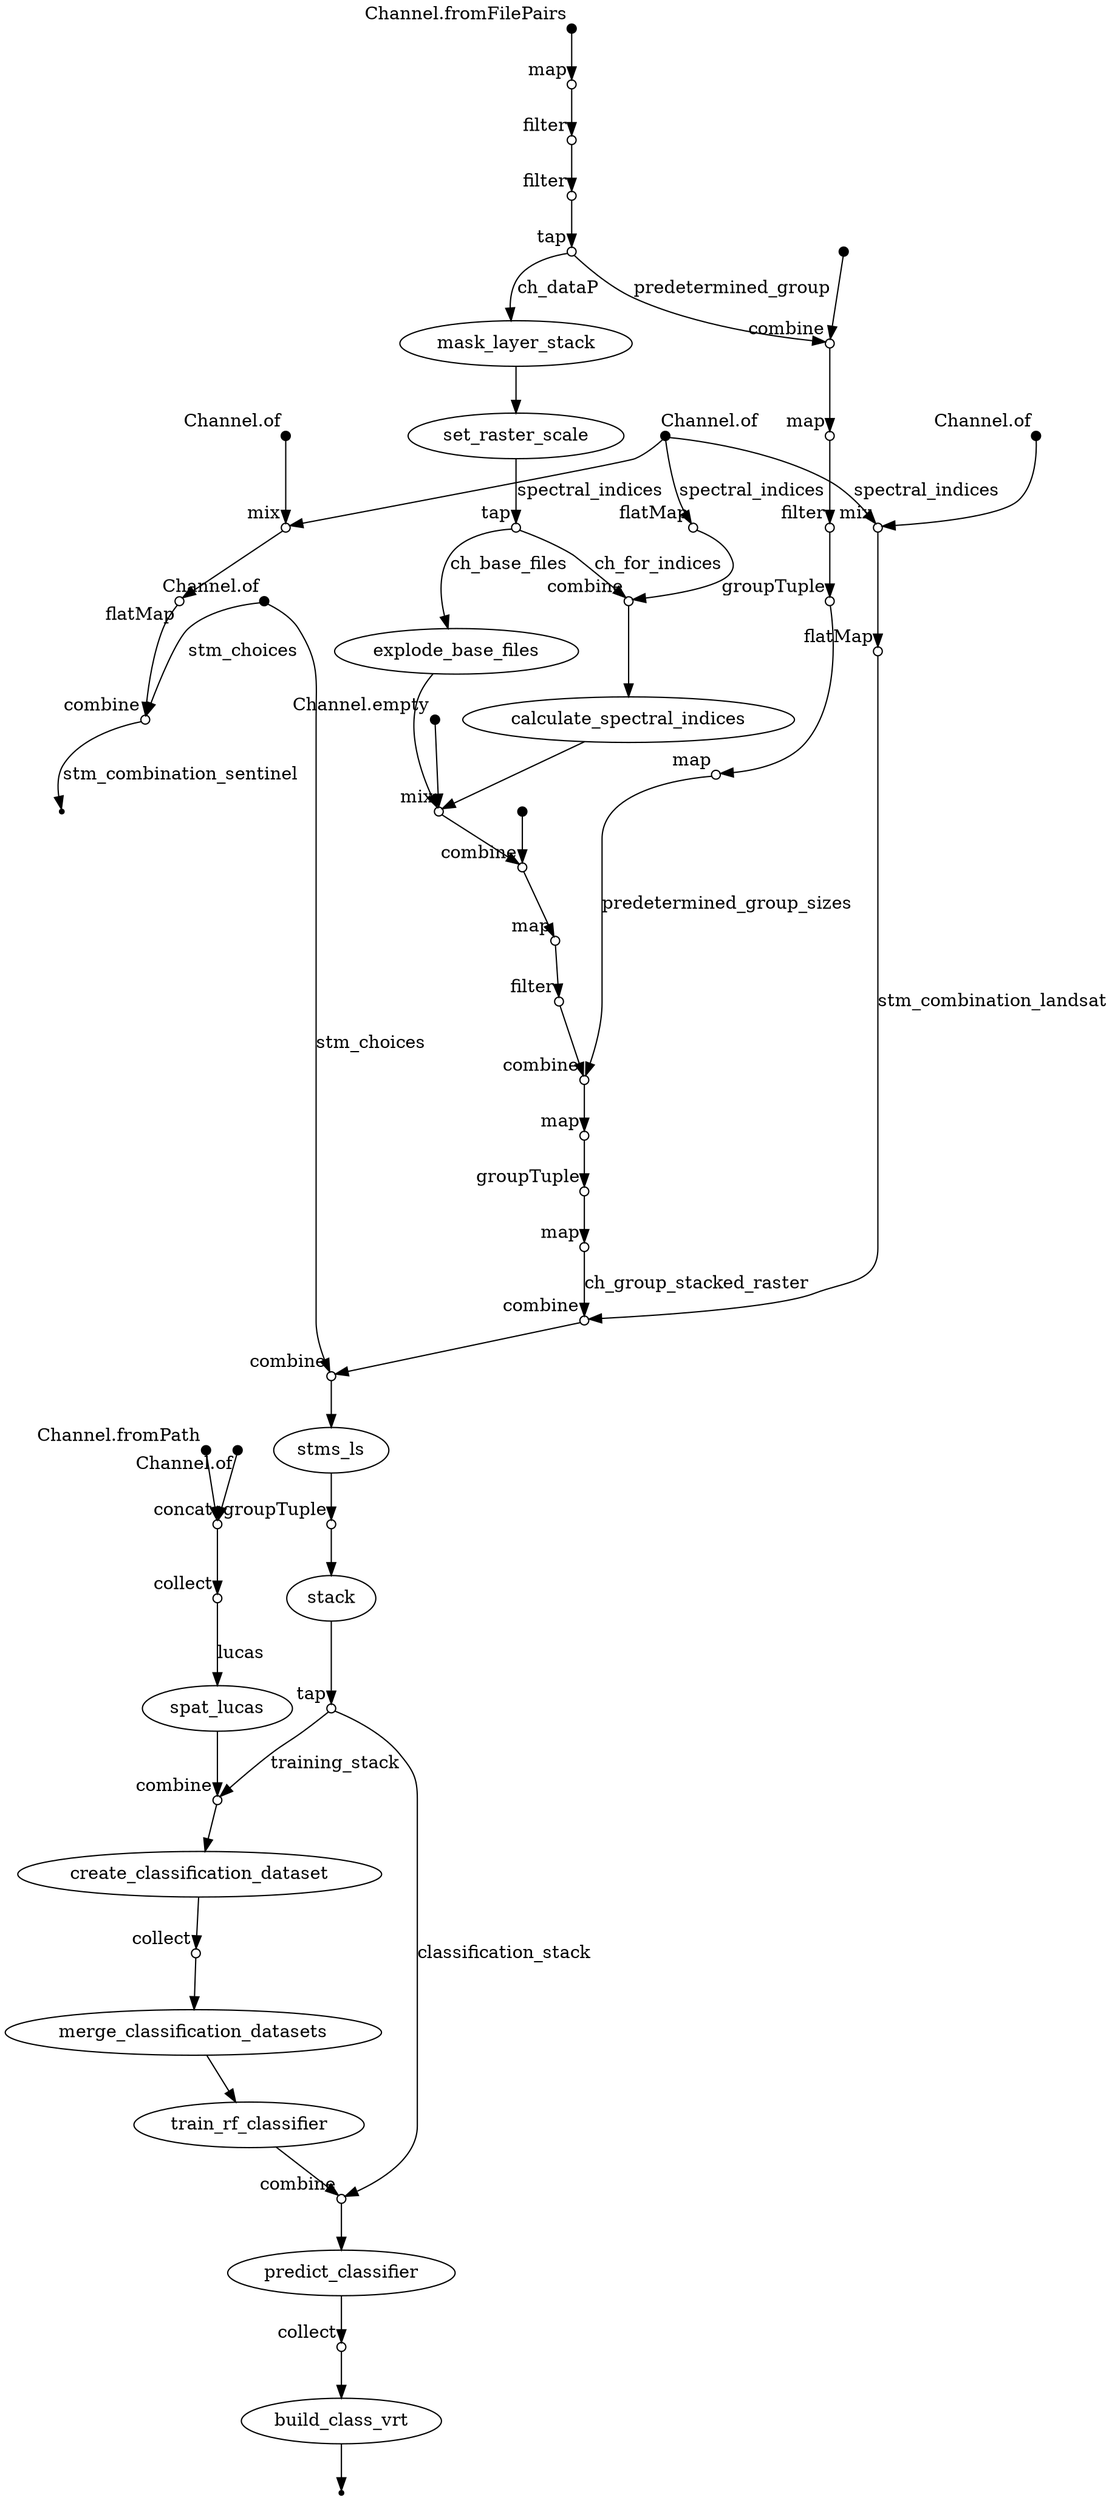 digraph "dag" {
p0 [shape=point,label="",fixedsize=true,width=0.1,xlabel="Channel.fromPath"];
p2 [shape=circle,label="",fixedsize=true,width=0.1,xlabel="concat"];
p0 -> p2;

p1 [shape=point,label="",fixedsize=true,width=0.1,xlabel="Channel.of"];
p2 [shape=circle,label="",fixedsize=true,width=0.1,xlabel="concat"];
p1 -> p2;

p2 [shape=circle,label="",fixedsize=true,width=0.1,xlabel="concat"];
p3 [shape=circle,label="",fixedsize=true,width=0.1,xlabel="collect"];
p2 -> p3;

p3 [shape=circle,label="",fixedsize=true,width=0.1,xlabel="collect"];
p4 [label="spat_lucas"];
p3 -> p4 [label="lucas"];

p4 [label="spat_lucas"];
p49 [shape=circle,label="",fixedsize=true,width=0.1,xlabel="combine"];
p4 -> p49;

p5 [shape=point,label="",fixedsize=true,width=0.1,xlabel="Channel.of"];
p8 [shape=circle,label="",fixedsize=true,width=0.1,xlabel="mix"];
p5 -> p8 [label="spectral_indices"];

p6 [shape=point,label="",fixedsize=true,width=0.1,xlabel="Channel.of"];
p10 [shape=circle,label="",fixedsize=true,width=0.1,xlabel="combine"];
p6 -> p10 [label="stm_choices"];

p7 [shape=point,label="",fixedsize=true,width=0.1,xlabel="Channel.of"];
p8 [shape=circle,label="",fixedsize=true,width=0.1,xlabel="mix"];
p7 -> p8;

p8 [shape=circle,label="",fixedsize=true,width=0.1,xlabel="mix"];
p9 [shape=circle,label="",fixedsize=true,width=0.1,xlabel="flatMap"];
p8 -> p9;

p9 [shape=circle,label="",fixedsize=true,width=0.1,xlabel="flatMap"];
p10 [shape=circle,label="",fixedsize=true,width=0.1,xlabel="combine"];
p9 -> p10;

p10 [shape=circle,label="",fixedsize=true,width=0.1,xlabel="combine"];
p11 [shape=point];
p10 -> p11 [label="stm_combination_sentinel"];

p12 [shape=point,label="",fixedsize=true,width=0.1,xlabel="Channel.of"];
p13 [shape=circle,label="",fixedsize=true,width=0.1,xlabel="mix"];
p12 -> p13;

p5 [shape=point,label="",fixedsize=true,width=0.1,xlabel="Channel.of"];
p13 [shape=circle,label="",fixedsize=true,width=0.1,xlabel="mix"];
p5 -> p13 [label="spectral_indices"];

p13 [shape=circle,label="",fixedsize=true,width=0.1,xlabel="mix"];
p14 [shape=circle,label="",fixedsize=true,width=0.1,xlabel="flatMap"];
p13 -> p14;

p14 [shape=circle,label="",fixedsize=true,width=0.1,xlabel="flatMap"];
p43 [shape=circle,label="",fixedsize=true,width=0.1,xlabel="combine"];
p14 -> p43 [label="stm_combination_landsat"];

p15 [shape=point,label="",fixedsize=true,width=0.1,xlabel="Channel.fromFilePairs"];
p16 [shape=circle,label="",fixedsize=true,width=0.1,xlabel="map"];
p15 -> p16;

p16 [shape=circle,label="",fixedsize=true,width=0.1,xlabel="map"];
p17 [shape=circle,label="",fixedsize=true,width=0.1,xlabel="filter"];
p16 -> p17;

p17 [shape=circle,label="",fixedsize=true,width=0.1,xlabel="filter"];
p18 [shape=circle,label="",fixedsize=true,width=0.1,xlabel="filter"];
p17 -> p18;

p18 [shape=circle,label="",fixedsize=true,width=0.1,xlabel="filter"];
p19 [shape=circle,label="",fixedsize=true,width=0.1,xlabel="tap"];
p18 -> p19;

p19 [shape=circle,label="",fixedsize=true,width=0.1,xlabel="tap"];
p28 [shape=circle,label="",fixedsize=true,width=0.1,xlabel="combine"];
p19 -> p28 [label="predetermined_group"];

p19 [shape=circle,label="",fixedsize=true,width=0.1,xlabel="tap"];
p20 [label="mask_layer_stack"];
p19 -> p20 [label="ch_dataP"];

p20 [label="mask_layer_stack"];
p21 [label="set_raster_scale"];
p20 -> p21;

p21 [label="set_raster_scale"];
p22 [shape=circle,label="",fixedsize=true,width=0.1,xlabel="tap"];
p21 -> p22;

p22 [shape=circle,label="",fixedsize=true,width=0.1,xlabel="tap"];
p24 [shape=circle,label="",fixedsize=true,width=0.1,xlabel="combine"];
p22 -> p24 [label="ch_for_indices"];

p22 [shape=circle,label="",fixedsize=true,width=0.1,xlabel="tap"];
p26 [label="explode_base_files"];
p22 -> p26 [label="ch_base_files"];

p5 [shape=point,label="",fixedsize=true,width=0.1,xlabel="Channel.of"];
p23 [shape=circle,label="",fixedsize=true,width=0.1,xlabel="flatMap"];
p5 -> p23 [label="spectral_indices"];

p23 [shape=circle,label="",fixedsize=true,width=0.1,xlabel="flatMap"];
p24 [shape=circle,label="",fixedsize=true,width=0.1,xlabel="combine"];
p23 -> p24;

p24 [shape=circle,label="",fixedsize=true,width=0.1,xlabel="combine"];
p25 [label="calculate_spectral_indices"];
p24 -> p25;

p25 [label="calculate_spectral_indices"];
p34 [shape=circle,label="",fixedsize=true,width=0.1,xlabel="mix"];
p25 -> p34;

p26 [label="explode_base_files"];
p34 [shape=circle,label="",fixedsize=true,width=0.1,xlabel="mix"];
p26 -> p34;

p27 [shape=point,label="",fixedsize=true,width=0.1];
p28 [shape=circle,label="",fixedsize=true,width=0.1,xlabel="combine"];
p27 -> p28;

p28 [shape=circle,label="",fixedsize=true,width=0.1,xlabel="combine"];
p29 [shape=circle,label="",fixedsize=true,width=0.1,xlabel="map"];
p28 -> p29;

p29 [shape=circle,label="",fixedsize=true,width=0.1,xlabel="map"];
p30 [shape=circle,label="",fixedsize=true,width=0.1,xlabel="filter"];
p29 -> p30;

p30 [shape=circle,label="",fixedsize=true,width=0.1,xlabel="filter"];
p31 [shape=circle,label="",fixedsize=true,width=0.1,xlabel="groupTuple"];
p30 -> p31;

p31 [shape=circle,label="",fixedsize=true,width=0.1,xlabel="groupTuple"];
p32 [shape=circle,label="",fixedsize=true,width=0.1,xlabel="map"];
p31 -> p32;

p32 [shape=circle,label="",fixedsize=true,width=0.1,xlabel="map"];
p39 [shape=circle,label="",fixedsize=true,width=0.1,xlabel="combine"];
p32 -> p39 [label="predetermined_group_sizes"];

p33 [shape=point,label="",fixedsize=true,width=0.1,xlabel="Channel.empty"];
p34 [shape=circle,label="",fixedsize=true,width=0.1,xlabel="mix"];
p33 -> p34;

p34 [shape=circle,label="",fixedsize=true,width=0.1,xlabel="mix"];
p36 [shape=circle,label="",fixedsize=true,width=0.1,xlabel="combine"];
p34 -> p36;

p35 [shape=point,label="",fixedsize=true,width=0.1];
p36 [shape=circle,label="",fixedsize=true,width=0.1,xlabel="combine"];
p35 -> p36;

p36 [shape=circle,label="",fixedsize=true,width=0.1,xlabel="combine"];
p37 [shape=circle,label="",fixedsize=true,width=0.1,xlabel="map"];
p36 -> p37;

p37 [shape=circle,label="",fixedsize=true,width=0.1,xlabel="map"];
p38 [shape=circle,label="",fixedsize=true,width=0.1,xlabel="filter"];
p37 -> p38;

p38 [shape=circle,label="",fixedsize=true,width=0.1,xlabel="filter"];
p39 [shape=circle,label="",fixedsize=true,width=0.1,xlabel="combine"];
p38 -> p39;

p39 [shape=circle,label="",fixedsize=true,width=0.1,xlabel="combine"];
p40 [shape=circle,label="",fixedsize=true,width=0.1,xlabel="map"];
p39 -> p40;

p40 [shape=circle,label="",fixedsize=true,width=0.1,xlabel="map"];
p41 [shape=circle,label="",fixedsize=true,width=0.1,xlabel="groupTuple"];
p40 -> p41;

p41 [shape=circle,label="",fixedsize=true,width=0.1,xlabel="groupTuple"];
p42 [shape=circle,label="",fixedsize=true,width=0.1,xlabel="map"];
p41 -> p42;

p42 [shape=circle,label="",fixedsize=true,width=0.1,xlabel="map"];
p43 [shape=circle,label="",fixedsize=true,width=0.1,xlabel="combine"];
p42 -> p43 [label="ch_group_stacked_raster"];

p43 [shape=circle,label="",fixedsize=true,width=0.1,xlabel="combine"];
p44 [shape=circle,label="",fixedsize=true,width=0.1,xlabel="combine"];
p43 -> p44;

p6 [shape=point,label="",fixedsize=true,width=0.1,xlabel="Channel.of"];
p44 [shape=circle,label="",fixedsize=true,width=0.1,xlabel="combine"];
p6 -> p44 [label="stm_choices"];

p44 [shape=circle,label="",fixedsize=true,width=0.1,xlabel="combine"];
p45 [label="stms_ls"];
p44 -> p45;

p45 [label="stms_ls"];
p46 [shape=circle,label="",fixedsize=true,width=0.1,xlabel="groupTuple"];
p45 -> p46;

p46 [shape=circle,label="",fixedsize=true,width=0.1,xlabel="groupTuple"];
p47 [label="stack"];
p46 -> p47;

p47 [label="stack"];
p48 [shape=circle,label="",fixedsize=true,width=0.1,xlabel="tap"];
p47 -> p48;

p48 [shape=circle,label="",fixedsize=true,width=0.1,xlabel="tap"];
p49 [shape=circle,label="",fixedsize=true,width=0.1,xlabel="combine"];
p48 -> p49 [label="training_stack"];

p48 [shape=circle,label="",fixedsize=true,width=0.1,xlabel="tap"];
p54 [shape=circle,label="",fixedsize=true,width=0.1,xlabel="combine"];
p48 -> p54 [label="classification_stack"];

p49 [shape=circle,label="",fixedsize=true,width=0.1,xlabel="combine"];
p50 [label="create_classification_dataset"];
p49 -> p50;

p50 [label="create_classification_dataset"];
p51 [shape=circle,label="",fixedsize=true,width=0.1,xlabel="collect"];
p50 -> p51;

p51 [shape=circle,label="",fixedsize=true,width=0.1,xlabel="collect"];
p52 [label="merge_classification_datasets"];
p51 -> p52;

p52 [label="merge_classification_datasets"];
p53 [label="train_rf_classifier"];
p52 -> p53;

p53 [label="train_rf_classifier"];
p54 [shape=circle,label="",fixedsize=true,width=0.1,xlabel="combine"];
p53 -> p54;

p54 [shape=circle,label="",fixedsize=true,width=0.1,xlabel="combine"];
p55 [label="predict_classifier"];
p54 -> p55;

p55 [label="predict_classifier"];
p56 [shape=circle,label="",fixedsize=true,width=0.1,xlabel="collect"];
p55 -> p56;

p56 [shape=circle,label="",fixedsize=true,width=0.1,xlabel="collect"];
p57 [label="build_class_vrt"];
p56 -> p57;

p57 [label="build_class_vrt"];
p58 [shape=point];
p57 -> p58;

}
